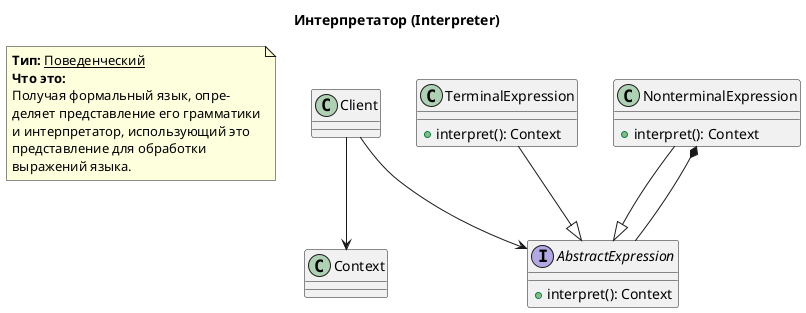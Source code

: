 @startuml

title Интерпретатор (Interpreter)

note as INFO
<b>Тип:</b> <u>Поведенческий</u>
<b>Что это:</b>
Получая формальный язык, опре-
деляет представление его грамматики
и интерпретатор, использующий это
представление для обработки
выражений языка.
endnote


class Client
class Context
interface AbstractExpression{
    +interpret(): Context
}

class TerminalExpression{
    +interpret(): Context
}

class NonterminalExpression{
    +interpret(): Context
}

Client --> Context
Client --> AbstractExpression
TerminalExpression --|> AbstractExpression
NonterminalExpression --|> AbstractExpression
NonterminalExpression *-- AbstractExpression 

@enduml